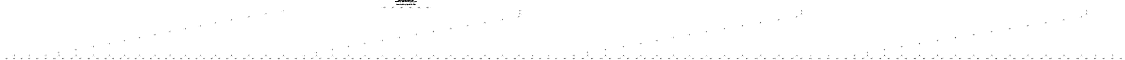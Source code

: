 # Network structure generated by ABC

digraph network {
size = "7.5,10";
center = true;
edge [dir = back];

{
  node [shape = plaintext];
  edge [style = invis];
  LevelTitle1 [label=""];
  LevelTitle2 [label=""];
  Level17 [label = ""];
  Level16 [label = ""];
  Level15 [label = ""];
  Level14 [label = ""];
  Level13 [label = ""];
  Level12 [label = ""];
  Level11 [label = ""];
  Level10 [label = ""];
  Level9 [label = ""];
  Level8 [label = ""];
  Level7 [label = ""];
  Level6 [label = ""];
  Level5 [label = ""];
  Level4 [label = ""];
  Level3 [label = ""];
  Level2 [label = ""];
  Level1 [label = ""];
  Level0 [label = ""];
  LevelTitle1 ->  LevelTitle2 ->  Level17 ->  Level16 ->  Level15 ->  Level14 ->  Level13 ->  Level12 ->  Level11 ->  Level10 ->  Level9 ->  Level8 ->  Level7 ->  Level6 ->  Level5 ->  Level4 ->  Level3 ->  Level2 ->  Level1 ->  Level0;
}

{
  rank = same;
  LevelTitle1;
  title1 [shape=plaintext,
          fontsize=20,
          fontname = "Times-Roman",
          label="Network structure visualized by ABC\nBenchmark \"i3\". Time was Thu Oct  8 20:27:42 2020. "
         ];
}

{
  rank = same;
  LevelTitle2;
  title2 [shape=plaintext,
          fontsize=18,
          fontname = "Times-Roman",
          label="The network contains 126 logic nodes and 0 latches.\n"
         ];
}

{
  rank = same;
  Level17;
  Node133 [label = "V134(0)", shape = invtriangle, color = coral, fillcolor = coral];
  Node134 [label = "V134(1)", shape = invtriangle, color = coral, fillcolor = coral];
  Node135 [label = "V138(0)", shape = invtriangle, color = coral, fillcolor = coral];
  Node136 [label = "V138(1)", shape = invtriangle, color = coral, fillcolor = coral];
  Node137 [label = "V138(2)", shape = invtriangle, color = coral, fillcolor = coral];
  Node138 [label = "V138(3)", shape = invtriangle, color = coral, fillcolor = coral];
}

{
  rank = same;
  Level16;
  Node171 [label = "171\n", shape = ellipse];
  Node202 [label = "202\n", shape = ellipse];
  Node233 [label = "233\n", shape = ellipse];
  Node264 [label = "264\n", shape = ellipse];
}

{
  rank = same;
  Level15;
  Node170 [label = "170\n", shape = ellipse];
  Node201 [label = "201\n", shape = ellipse];
  Node232 [label = "232\n", shape = ellipse];
  Node263 [label = "263\n", shape = ellipse];
}

{
  rank = same;
  Level14;
  Node169 [label = "169\n", shape = ellipse];
  Node200 [label = "200\n", shape = ellipse];
  Node231 [label = "231\n", shape = ellipse];
  Node262 [label = "262\n", shape = ellipse];
}

{
  rank = same;
  Level13;
  Node168 [label = "168\n", shape = ellipse];
  Node199 [label = "199\n", shape = ellipse];
  Node230 [label = "230\n", shape = ellipse];
  Node261 [label = "261\n", shape = ellipse];
}

{
  rank = same;
  Level12;
  Node167 [label = "167\n", shape = ellipse];
  Node198 [label = "198\n", shape = ellipse];
  Node229 [label = "229\n", shape = ellipse];
  Node260 [label = "260\n", shape = ellipse];
}

{
  rank = same;
  Level11;
  Node166 [label = "166\n", shape = ellipse];
  Node197 [label = "197\n", shape = ellipse];
  Node228 [label = "228\n", shape = ellipse];
  Node259 [label = "259\n", shape = ellipse];
}

{
  rank = same;
  Level10;
  Node165 [label = "165\n", shape = ellipse];
  Node196 [label = "196\n", shape = ellipse];
  Node227 [label = "227\n", shape = ellipse];
  Node258 [label = "258\n", shape = ellipse];
}

{
  rank = same;
  Level9;
  Node164 [label = "164\n", shape = ellipse];
  Node195 [label = "195\n", shape = ellipse];
  Node226 [label = "226\n", shape = ellipse];
  Node257 [label = "257\n", shape = ellipse];
}

{
  rank = same;
  Level8;
  Node163 [label = "163\n", shape = ellipse];
  Node194 [label = "194\n", shape = ellipse];
  Node225 [label = "225\n", shape = ellipse];
  Node256 [label = "256\n", shape = ellipse];
}

{
  rank = same;
  Level7;
  Node162 [label = "162\n", shape = ellipse];
  Node193 [label = "193\n", shape = ellipse];
  Node224 [label = "224\n", shape = ellipse];
  Node255 [label = "255\n", shape = ellipse];
}

{
  rank = same;
  Level6;
  Node161 [label = "161\n", shape = ellipse];
  Node192 [label = "192\n", shape = ellipse];
  Node223 [label = "223\n", shape = ellipse];
  Node254 [label = "254\n", shape = ellipse];
}

{
  rank = same;
  Level5;
  Node160 [label = "160\n", shape = ellipse];
  Node191 [label = "191\n", shape = ellipse];
  Node222 [label = "222\n", shape = ellipse];
  Node253 [label = "253\n", shape = ellipse];
}

{
  rank = same;
  Level4;
  Node159 [label = "159\n", shape = ellipse];
  Node190 [label = "190\n", shape = ellipse];
  Node221 [label = "221\n", shape = ellipse];
  Node252 [label = "252\n", shape = ellipse];
}

{
  rank = same;
  Level3;
  Node158 [label = "158\n", shape = ellipse];
  Node189 [label = "189\n", shape = ellipse];
  Node220 [label = "220\n", shape = ellipse];
  Node251 [label = "251\n", shape = ellipse];
}

{
  rank = same;
  Level2;
  Node157 [label = "157\n", shape = ellipse];
  Node188 [label = "188\n", shape = ellipse];
  Node219 [label = "219\n", shape = ellipse];
  Node250 [label = "250\n", shape = ellipse];
}

{
  rank = same;
  Level1;
  Node139 [label = "139\n", shape = ellipse];
  Node140 [label = "140\n", shape = ellipse];
  Node141 [label = "141\n", shape = ellipse];
  Node142 [label = "142\n", shape = ellipse];
  Node143 [label = "143\n", shape = ellipse];
  Node144 [label = "144\n", shape = ellipse];
  Node145 [label = "145\n", shape = ellipse];
  Node146 [label = "146\n", shape = ellipse];
  Node147 [label = "147\n", shape = ellipse];
  Node148 [label = "148\n", shape = ellipse];
  Node149 [label = "149\n", shape = ellipse];
  Node150 [label = "150\n", shape = ellipse];
  Node151 [label = "151\n", shape = ellipse];
  Node152 [label = "152\n", shape = ellipse];
  Node153 [label = "153\n", shape = ellipse];
  Node154 [label = "154\n", shape = ellipse];
  Node155 [label = "155\n", shape = ellipse];
  Node156 [label = "156\n", shape = ellipse];
  Node172 [label = "172\n", shape = ellipse];
  Node173 [label = "173\n", shape = ellipse];
  Node174 [label = "174\n", shape = ellipse];
  Node175 [label = "175\n", shape = ellipse];
  Node176 [label = "176\n", shape = ellipse];
  Node177 [label = "177\n", shape = ellipse];
  Node178 [label = "178\n", shape = ellipse];
  Node179 [label = "179\n", shape = ellipse];
  Node180 [label = "180\n", shape = ellipse];
  Node181 [label = "181\n", shape = ellipse];
  Node182 [label = "182\n", shape = ellipse];
  Node183 [label = "183\n", shape = ellipse];
  Node184 [label = "184\n", shape = ellipse];
  Node185 [label = "185\n", shape = ellipse];
  Node186 [label = "186\n", shape = ellipse];
  Node187 [label = "187\n", shape = ellipse];
  Node203 [label = "203\n", shape = ellipse];
  Node204 [label = "204\n", shape = ellipse];
  Node205 [label = "205\n", shape = ellipse];
  Node206 [label = "206\n", shape = ellipse];
  Node207 [label = "207\n", shape = ellipse];
  Node208 [label = "208\n", shape = ellipse];
  Node209 [label = "209\n", shape = ellipse];
  Node210 [label = "210\n", shape = ellipse];
  Node211 [label = "211\n", shape = ellipse];
  Node212 [label = "212\n", shape = ellipse];
  Node213 [label = "213\n", shape = ellipse];
  Node214 [label = "214\n", shape = ellipse];
  Node215 [label = "215\n", shape = ellipse];
  Node216 [label = "216\n", shape = ellipse];
  Node217 [label = "217\n", shape = ellipse];
  Node218 [label = "218\n", shape = ellipse];
  Node234 [label = "234\n", shape = ellipse];
  Node235 [label = "235\n", shape = ellipse];
  Node236 [label = "236\n", shape = ellipse];
  Node237 [label = "237\n", shape = ellipse];
  Node238 [label = "238\n", shape = ellipse];
  Node239 [label = "239\n", shape = ellipse];
  Node240 [label = "240\n", shape = ellipse];
  Node241 [label = "241\n", shape = ellipse];
  Node242 [label = "242\n", shape = ellipse];
  Node243 [label = "243\n", shape = ellipse];
  Node244 [label = "244\n", shape = ellipse];
  Node245 [label = "245\n", shape = ellipse];
  Node246 [label = "246\n", shape = ellipse];
  Node247 [label = "247\n", shape = ellipse];
  Node248 [label = "248\n", shape = ellipse];
  Node249 [label = "249\n", shape = ellipse];
}

{
  rank = same;
  Level0;
  Node1 [label = "V56(0)", shape = triangle, color = coral, fillcolor = coral];
  Node2 [label = "V28(0)", shape = triangle, color = coral, fillcolor = coral];
  Node3 [label = "V56(1)", shape = triangle, color = coral, fillcolor = coral];
  Node4 [label = "V28(1)", shape = triangle, color = coral, fillcolor = coral];
  Node5 [label = "V56(2)", shape = triangle, color = coral, fillcolor = coral];
  Node6 [label = "V28(2)", shape = triangle, color = coral, fillcolor = coral];
  Node7 [label = "V56(3)", shape = triangle, color = coral, fillcolor = coral];
  Node8 [label = "V28(3)", shape = triangle, color = coral, fillcolor = coral];
  Node9 [label = "V56(4)", shape = triangle, color = coral, fillcolor = coral];
  Node10 [label = "V28(4)", shape = triangle, color = coral, fillcolor = coral];
  Node11 [label = "V56(5)", shape = triangle, color = coral, fillcolor = coral];
  Node12 [label = "V28(5)", shape = triangle, color = coral, fillcolor = coral];
  Node13 [label = "V56(6)", shape = triangle, color = coral, fillcolor = coral];
  Node14 [label = "V28(6)", shape = triangle, color = coral, fillcolor = coral];
  Node15 [label = "V56(7)", shape = triangle, color = coral, fillcolor = coral];
  Node16 [label = "V28(7)", shape = triangle, color = coral, fillcolor = coral];
  Node17 [label = "V56(8)", shape = triangle, color = coral, fillcolor = coral];
  Node18 [label = "V28(8)", shape = triangle, color = coral, fillcolor = coral];
  Node19 [label = "V56(9)", shape = triangle, color = coral, fillcolor = coral];
  Node20 [label = "V28(9)", shape = triangle, color = coral, fillcolor = coral];
  Node21 [label = "V56(10)", shape = triangle, color = coral, fillcolor = coral];
  Node22 [label = "V28(10)", shape = triangle, color = coral, fillcolor = coral];
  Node23 [label = "V56(11)", shape = triangle, color = coral, fillcolor = coral];
  Node24 [label = "V28(11)", shape = triangle, color = coral, fillcolor = coral];
  Node25 [label = "V56(12)", shape = triangle, color = coral, fillcolor = coral];
  Node26 [label = "V28(12)", shape = triangle, color = coral, fillcolor = coral];
  Node27 [label = "V56(13)", shape = triangle, color = coral, fillcolor = coral];
  Node28 [label = "V28(13)", shape = triangle, color = coral, fillcolor = coral];
  Node29 [label = "V56(14)", shape = triangle, color = coral, fillcolor = coral];
  Node30 [label = "V28(14)", shape = triangle, color = coral, fillcolor = coral];
  Node31 [label = "V56(15)", shape = triangle, color = coral, fillcolor = coral];
  Node32 [label = "V28(15)", shape = triangle, color = coral, fillcolor = coral];
  Node33 [label = "V56(16)", shape = triangle, color = coral, fillcolor = coral];
  Node34 [label = "V28(16)", shape = triangle, color = coral, fillcolor = coral];
  Node35 [label = "V56(17)", shape = triangle, color = coral, fillcolor = coral];
  Node36 [label = "V28(17)", shape = triangle, color = coral, fillcolor = coral];
  Node37 [label = "V56(18)", shape = triangle, color = coral, fillcolor = coral];
  Node38 [label = "V28(18)", shape = triangle, color = coral, fillcolor = coral];
  Node39 [label = "V56(19)", shape = triangle, color = coral, fillcolor = coral];
  Node40 [label = "V28(19)", shape = triangle, color = coral, fillcolor = coral];
  Node41 [label = "V56(20)", shape = triangle, color = coral, fillcolor = coral];
  Node42 [label = "V28(20)", shape = triangle, color = coral, fillcolor = coral];
  Node43 [label = "V56(21)", shape = triangle, color = coral, fillcolor = coral];
  Node44 [label = "V28(21)", shape = triangle, color = coral, fillcolor = coral];
  Node45 [label = "V56(22)", shape = triangle, color = coral, fillcolor = coral];
  Node46 [label = "V28(22)", shape = triangle, color = coral, fillcolor = coral];
  Node47 [label = "V56(23)", shape = triangle, color = coral, fillcolor = coral];
  Node48 [label = "V28(23)", shape = triangle, color = coral, fillcolor = coral];
  Node49 [label = "V56(24)", shape = triangle, color = coral, fillcolor = coral];
  Node50 [label = "V28(24)", shape = triangle, color = coral, fillcolor = coral];
  Node51 [label = "V56(25)", shape = triangle, color = coral, fillcolor = coral];
  Node52 [label = "V28(25)", shape = triangle, color = coral, fillcolor = coral];
  Node53 [label = "V56(26)", shape = triangle, color = coral, fillcolor = coral];
  Node54 [label = "V28(26)", shape = triangle, color = coral, fillcolor = coral];
  Node55 [label = "V56(27)", shape = triangle, color = coral, fillcolor = coral];
  Node56 [label = "V28(27)", shape = triangle, color = coral, fillcolor = coral];
  Node57 [label = "V120(0)", shape = triangle, color = coral, fillcolor = coral];
  Node58 [label = "V88(0)", shape = triangle, color = coral, fillcolor = coral];
  Node59 [label = "V120(1)", shape = triangle, color = coral, fillcolor = coral];
  Node60 [label = "V88(1)", shape = triangle, color = coral, fillcolor = coral];
  Node61 [label = "V120(2)", shape = triangle, color = coral, fillcolor = coral];
  Node62 [label = "V88(2)", shape = triangle, color = coral, fillcolor = coral];
  Node63 [label = "V120(3)", shape = triangle, color = coral, fillcolor = coral];
  Node64 [label = "V88(3)", shape = triangle, color = coral, fillcolor = coral];
  Node65 [label = "V120(4)", shape = triangle, color = coral, fillcolor = coral];
  Node66 [label = "V88(4)", shape = triangle, color = coral, fillcolor = coral];
  Node67 [label = "V120(5)", shape = triangle, color = coral, fillcolor = coral];
  Node68 [label = "V88(5)", shape = triangle, color = coral, fillcolor = coral];
  Node69 [label = "V120(6)", shape = triangle, color = coral, fillcolor = coral];
  Node70 [label = "V88(6)", shape = triangle, color = coral, fillcolor = coral];
  Node71 [label = "V120(7)", shape = triangle, color = coral, fillcolor = coral];
  Node72 [label = "V88(7)", shape = triangle, color = coral, fillcolor = coral];
  Node73 [label = "V120(8)", shape = triangle, color = coral, fillcolor = coral];
  Node74 [label = "V88(8)", shape = triangle, color = coral, fillcolor = coral];
  Node75 [label = "V120(9)", shape = triangle, color = coral, fillcolor = coral];
  Node76 [label = "V88(9)", shape = triangle, color = coral, fillcolor = coral];
  Node77 [label = "V120(10)", shape = triangle, color = coral, fillcolor = coral];
  Node78 [label = "V88(10)", shape = triangle, color = coral, fillcolor = coral];
  Node79 [label = "V120(11)", shape = triangle, color = coral, fillcolor = coral];
  Node80 [label = "V88(11)", shape = triangle, color = coral, fillcolor = coral];
  Node81 [label = "V120(12)", shape = triangle, color = coral, fillcolor = coral];
  Node82 [label = "V88(12)", shape = triangle, color = coral, fillcolor = coral];
  Node83 [label = "V120(13)", shape = triangle, color = coral, fillcolor = coral];
  Node84 [label = "V88(13)", shape = triangle, color = coral, fillcolor = coral];
  Node85 [label = "V120(14)", shape = triangle, color = coral, fillcolor = coral];
  Node86 [label = "V88(14)", shape = triangle, color = coral, fillcolor = coral];
  Node87 [label = "V120(15)", shape = triangle, color = coral, fillcolor = coral];
  Node88 [label = "V88(15)", shape = triangle, color = coral, fillcolor = coral];
  Node89 [label = "V120(16)", shape = triangle, color = coral, fillcolor = coral];
  Node90 [label = "V88(16)", shape = triangle, color = coral, fillcolor = coral];
  Node91 [label = "V120(17)", shape = triangle, color = coral, fillcolor = coral];
  Node92 [label = "V88(17)", shape = triangle, color = coral, fillcolor = coral];
  Node93 [label = "V120(18)", shape = triangle, color = coral, fillcolor = coral];
  Node94 [label = "V88(18)", shape = triangle, color = coral, fillcolor = coral];
  Node95 [label = "V120(19)", shape = triangle, color = coral, fillcolor = coral];
  Node96 [label = "V88(19)", shape = triangle, color = coral, fillcolor = coral];
  Node97 [label = "V120(20)", shape = triangle, color = coral, fillcolor = coral];
  Node98 [label = "V88(20)", shape = triangle, color = coral, fillcolor = coral];
  Node99 [label = "V120(21)", shape = triangle, color = coral, fillcolor = coral];
  Node100 [label = "V88(21)", shape = triangle, color = coral, fillcolor = coral];
  Node101 [label = "V120(22)", shape = triangle, color = coral, fillcolor = coral];
  Node102 [label = "V88(22)", shape = triangle, color = coral, fillcolor = coral];
  Node103 [label = "V120(23)", shape = triangle, color = coral, fillcolor = coral];
  Node104 [label = "V88(23)", shape = triangle, color = coral, fillcolor = coral];
  Node105 [label = "V120(24)", shape = triangle, color = coral, fillcolor = coral];
  Node106 [label = "V88(24)", shape = triangle, color = coral, fillcolor = coral];
  Node107 [label = "V120(25)", shape = triangle, color = coral, fillcolor = coral];
  Node108 [label = "V88(25)", shape = triangle, color = coral, fillcolor = coral];
  Node109 [label = "V120(26)", shape = triangle, color = coral, fillcolor = coral];
  Node110 [label = "V88(26)", shape = triangle, color = coral, fillcolor = coral];
  Node111 [label = "V120(27)", shape = triangle, color = coral, fillcolor = coral];
  Node112 [label = "V88(27)", shape = triangle, color = coral, fillcolor = coral];
  Node113 [label = "V120(28)", shape = triangle, color = coral, fillcolor = coral];
  Node114 [label = "V88(28)", shape = triangle, color = coral, fillcolor = coral];
  Node115 [label = "V120(29)", shape = triangle, color = coral, fillcolor = coral];
  Node116 [label = "V88(29)", shape = triangle, color = coral, fillcolor = coral];
  Node117 [label = "V120(30)", shape = triangle, color = coral, fillcolor = coral];
  Node118 [label = "V88(30)", shape = triangle, color = coral, fillcolor = coral];
  Node119 [label = "V120(31)", shape = triangle, color = coral, fillcolor = coral];
  Node120 [label = "V88(31)", shape = triangle, color = coral, fillcolor = coral];
  Node121 [label = "V132(0)", shape = triangle, color = coral, fillcolor = coral];
  Node122 [label = "V126(0)", shape = triangle, color = coral, fillcolor = coral];
  Node123 [label = "V132(1)", shape = triangle, color = coral, fillcolor = coral];
  Node124 [label = "V126(1)", shape = triangle, color = coral, fillcolor = coral];
  Node125 [label = "V132(2)", shape = triangle, color = coral, fillcolor = coral];
  Node126 [label = "V126(2)", shape = triangle, color = coral, fillcolor = coral];
  Node127 [label = "V132(3)", shape = triangle, color = coral, fillcolor = coral];
  Node128 [label = "V126(3)", shape = triangle, color = coral, fillcolor = coral];
  Node129 [label = "V132(4)", shape = triangle, color = coral, fillcolor = coral];
  Node130 [label = "V126(4)", shape = triangle, color = coral, fillcolor = coral];
  Node131 [label = "V132(5)", shape = triangle, color = coral, fillcolor = coral];
  Node132 [label = "V126(5)", shape = triangle, color = coral, fillcolor = coral];
}

title1 -> title2 [style = invis];
title2 -> Node133 [style = invis];
title2 -> Node134 [style = invis];
title2 -> Node135 [style = invis];
title2 -> Node136 [style = invis];
title2 -> Node137 [style = invis];
title2 -> Node138 [style = invis];
Node133 -> Node134 [style = invis];
Node134 -> Node135 [style = invis];
Node135 -> Node136 [style = invis];
Node136 -> Node137 [style = invis];
Node137 -> Node138 [style = invis];
Node133 -> Node139 [style = solid];
Node134 -> Node140 [style = solid];
Node135 -> Node171 [style = solid];
Node136 -> Node202 [style = solid];
Node137 -> Node233 [style = solid];
Node138 -> Node264 [style = solid];
Node139 -> Node1 [style = solid];
Node139 -> Node2 [style = solid];
Node140 -> Node3 [style = solid];
Node140 -> Node4 [style = solid];
Node141 -> Node35 [style = solid];
Node141 -> Node36 [style = solid];
Node142 -> Node33 [style = solid];
Node142 -> Node34 [style = solid];
Node143 -> Node29 [style = solid];
Node143 -> Node30 [style = solid];
Node144 -> Node31 [style = solid];
Node144 -> Node32 [style = solid];
Node145 -> Node11 [style = solid];
Node145 -> Node12 [style = solid];
Node146 -> Node9 [style = solid];
Node146 -> Node10 [style = solid];
Node147 -> Node5 [style = solid];
Node147 -> Node6 [style = solid];
Node148 -> Node7 [style = solid];
Node148 -> Node8 [style = solid];
Node149 -> Node17 [style = solid];
Node149 -> Node18 [style = solid];
Node150 -> Node13 [style = solid];
Node150 -> Node14 [style = solid];
Node151 -> Node15 [style = solid];
Node151 -> Node16 [style = solid];
Node152 -> Node19 [style = solid];
Node152 -> Node20 [style = solid];
Node153 -> Node23 [style = solid];
Node153 -> Node24 [style = solid];
Node154 -> Node21 [style = solid];
Node154 -> Node22 [style = solid];
Node155 -> Node25 [style = solid];
Node155 -> Node26 [style = solid];
Node156 -> Node27 [style = solid];
Node156 -> Node28 [style = solid];
Node157 -> Node141 [style = solid];
Node157 -> Node142 [style = solid];
Node158 -> Node143 [style = solid];
Node158 -> Node157 [style = solid];
Node159 -> Node144 [style = solid];
Node159 -> Node158 [style = solid];
Node160 -> Node145 [style = solid];
Node160 -> Node159 [style = solid];
Node161 -> Node146 [style = solid];
Node161 -> Node160 [style = solid];
Node162 -> Node147 [style = solid];
Node162 -> Node161 [style = solid];
Node163 -> Node148 [style = solid];
Node163 -> Node162 [style = solid];
Node164 -> Node149 [style = solid];
Node164 -> Node163 [style = solid];
Node165 -> Node150 [style = solid];
Node165 -> Node164 [style = solid];
Node166 -> Node151 [style = solid];
Node166 -> Node165 [style = solid];
Node167 -> Node152 [style = solid];
Node167 -> Node166 [style = solid];
Node168 -> Node153 [style = solid];
Node168 -> Node167 [style = solid];
Node169 -> Node154 [style = solid];
Node169 -> Node168 [style = solid];
Node170 -> Node155 [style = solid];
Node170 -> Node169 [style = solid];
Node171 -> Node156 [style = solid];
Node171 -> Node170 [style = solid];
Node172 -> Node67 [style = solid];
Node172 -> Node68 [style = solid];
Node173 -> Node65 [style = solid];
Node173 -> Node66 [style = solid];
Node174 -> Node61 [style = solid];
Node174 -> Node62 [style = solid];
Node175 -> Node63 [style = solid];
Node175 -> Node64 [style = solid];
Node176 -> Node43 [style = solid];
Node176 -> Node44 [style = solid];
Node177 -> Node41 [style = solid];
Node177 -> Node42 [style = solid];
Node178 -> Node37 [style = solid];
Node178 -> Node38 [style = solid];
Node179 -> Node39 [style = solid];
Node179 -> Node40 [style = solid];
Node180 -> Node49 [style = solid];
Node180 -> Node50 [style = solid];
Node181 -> Node45 [style = solid];
Node181 -> Node46 [style = solid];
Node182 -> Node47 [style = solid];
Node182 -> Node48 [style = solid];
Node183 -> Node51 [style = solid];
Node183 -> Node52 [style = solid];
Node184 -> Node55 [style = solid];
Node184 -> Node56 [style = solid];
Node185 -> Node53 [style = solid];
Node185 -> Node54 [style = solid];
Node186 -> Node57 [style = solid];
Node186 -> Node58 [style = solid];
Node187 -> Node59 [style = solid];
Node187 -> Node60 [style = solid];
Node188 -> Node172 [style = solid];
Node188 -> Node173 [style = solid];
Node189 -> Node174 [style = solid];
Node189 -> Node188 [style = solid];
Node190 -> Node175 [style = solid];
Node190 -> Node189 [style = solid];
Node191 -> Node176 [style = solid];
Node191 -> Node190 [style = solid];
Node192 -> Node177 [style = solid];
Node192 -> Node191 [style = solid];
Node193 -> Node178 [style = solid];
Node193 -> Node192 [style = solid];
Node194 -> Node179 [style = solid];
Node194 -> Node193 [style = solid];
Node195 -> Node180 [style = solid];
Node195 -> Node194 [style = solid];
Node196 -> Node181 [style = solid];
Node196 -> Node195 [style = solid];
Node197 -> Node182 [style = solid];
Node197 -> Node196 [style = solid];
Node198 -> Node183 [style = solid];
Node198 -> Node197 [style = solid];
Node199 -> Node184 [style = solid];
Node199 -> Node198 [style = solid];
Node200 -> Node185 [style = solid];
Node200 -> Node199 [style = solid];
Node201 -> Node186 [style = solid];
Node201 -> Node200 [style = solid];
Node202 -> Node187 [style = solid];
Node202 -> Node201 [style = solid];
Node203 -> Node99 [style = solid];
Node203 -> Node100 [style = solid];
Node204 -> Node97 [style = solid];
Node204 -> Node98 [style = solid];
Node205 -> Node93 [style = solid];
Node205 -> Node94 [style = solid];
Node206 -> Node95 [style = solid];
Node206 -> Node96 [style = solid];
Node207 -> Node75 [style = solid];
Node207 -> Node76 [style = solid];
Node208 -> Node73 [style = solid];
Node208 -> Node74 [style = solid];
Node209 -> Node69 [style = solid];
Node209 -> Node70 [style = solid];
Node210 -> Node71 [style = solid];
Node210 -> Node72 [style = solid];
Node211 -> Node81 [style = solid];
Node211 -> Node82 [style = solid];
Node212 -> Node77 [style = solid];
Node212 -> Node78 [style = solid];
Node213 -> Node79 [style = solid];
Node213 -> Node80 [style = solid];
Node214 -> Node83 [style = solid];
Node214 -> Node84 [style = solid];
Node215 -> Node87 [style = solid];
Node215 -> Node88 [style = solid];
Node216 -> Node85 [style = solid];
Node216 -> Node86 [style = solid];
Node217 -> Node89 [style = solid];
Node217 -> Node90 [style = solid];
Node218 -> Node91 [style = solid];
Node218 -> Node92 [style = solid];
Node219 -> Node203 [style = solid];
Node219 -> Node204 [style = solid];
Node220 -> Node205 [style = solid];
Node220 -> Node219 [style = solid];
Node221 -> Node206 [style = solid];
Node221 -> Node220 [style = solid];
Node222 -> Node207 [style = solid];
Node222 -> Node221 [style = solid];
Node223 -> Node208 [style = solid];
Node223 -> Node222 [style = solid];
Node224 -> Node209 [style = solid];
Node224 -> Node223 [style = solid];
Node225 -> Node210 [style = solid];
Node225 -> Node224 [style = solid];
Node226 -> Node211 [style = solid];
Node226 -> Node225 [style = solid];
Node227 -> Node212 [style = solid];
Node227 -> Node226 [style = solid];
Node228 -> Node213 [style = solid];
Node228 -> Node227 [style = solid];
Node229 -> Node214 [style = solid];
Node229 -> Node228 [style = solid];
Node230 -> Node215 [style = solid];
Node230 -> Node229 [style = solid];
Node231 -> Node216 [style = solid];
Node231 -> Node230 [style = solid];
Node232 -> Node217 [style = solid];
Node232 -> Node231 [style = solid];
Node233 -> Node218 [style = solid];
Node233 -> Node232 [style = solid];
Node234 -> Node131 [style = solid];
Node234 -> Node132 [style = solid];
Node235 -> Node129 [style = solid];
Node235 -> Node130 [style = solid];
Node236 -> Node125 [style = solid];
Node236 -> Node126 [style = solid];
Node237 -> Node127 [style = solid];
Node237 -> Node128 [style = solid];
Node238 -> Node107 [style = solid];
Node238 -> Node108 [style = solid];
Node239 -> Node105 [style = solid];
Node239 -> Node106 [style = solid];
Node240 -> Node101 [style = solid];
Node240 -> Node102 [style = solid];
Node241 -> Node103 [style = solid];
Node241 -> Node104 [style = solid];
Node242 -> Node113 [style = solid];
Node242 -> Node114 [style = solid];
Node243 -> Node109 [style = solid];
Node243 -> Node110 [style = solid];
Node244 -> Node111 [style = solid];
Node244 -> Node112 [style = solid];
Node245 -> Node115 [style = solid];
Node245 -> Node116 [style = solid];
Node246 -> Node119 [style = solid];
Node246 -> Node120 [style = solid];
Node247 -> Node117 [style = solid];
Node247 -> Node118 [style = solid];
Node248 -> Node121 [style = solid];
Node248 -> Node122 [style = solid];
Node249 -> Node123 [style = solid];
Node249 -> Node124 [style = solid];
Node250 -> Node234 [style = solid];
Node250 -> Node235 [style = solid];
Node251 -> Node236 [style = solid];
Node251 -> Node250 [style = solid];
Node252 -> Node237 [style = solid];
Node252 -> Node251 [style = solid];
Node253 -> Node238 [style = solid];
Node253 -> Node252 [style = solid];
Node254 -> Node239 [style = solid];
Node254 -> Node253 [style = solid];
Node255 -> Node240 [style = solid];
Node255 -> Node254 [style = solid];
Node256 -> Node241 [style = solid];
Node256 -> Node255 [style = solid];
Node257 -> Node242 [style = solid];
Node257 -> Node256 [style = solid];
Node258 -> Node243 [style = solid];
Node258 -> Node257 [style = solid];
Node259 -> Node244 [style = solid];
Node259 -> Node258 [style = solid];
Node260 -> Node245 [style = solid];
Node260 -> Node259 [style = solid];
Node261 -> Node246 [style = solid];
Node261 -> Node260 [style = solid];
Node262 -> Node247 [style = solid];
Node262 -> Node261 [style = solid];
Node263 -> Node248 [style = solid];
Node263 -> Node262 [style = solid];
Node264 -> Node249 [style = solid];
Node264 -> Node263 [style = solid];
}

